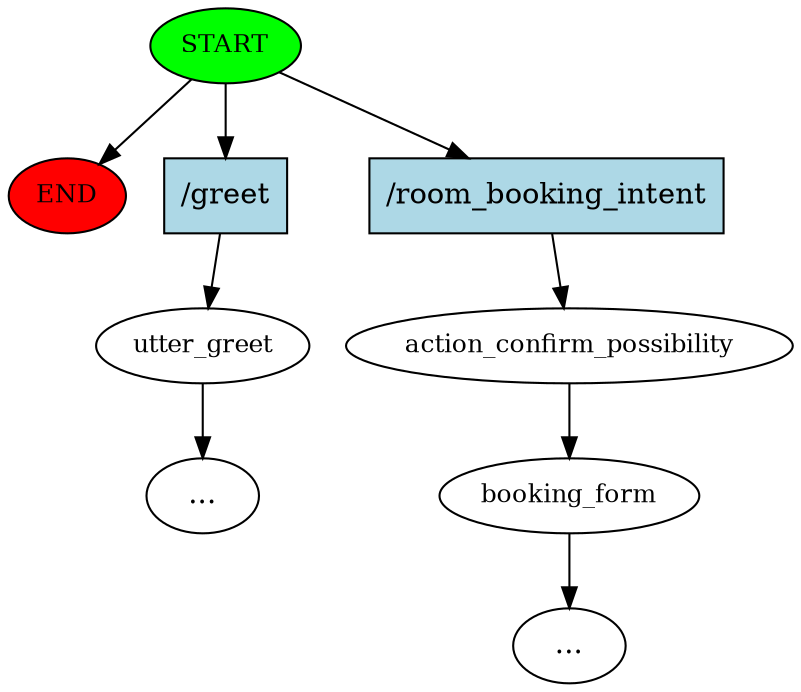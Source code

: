 digraph  {
0 [class="start active", fillcolor=green, fontsize=12, label=START, style=filled];
"-1" [class=end, fillcolor=red, fontsize=12, label=END, style=filled];
1 [class="", fontsize=12, label=utter_greet];
"-3" [class=ellipsis, label="..."];
2 [class="active dashed", fontsize=12, label=action_confirm_possibility];
3 [class="", fontsize=12, label=booking_form];
"-8" [class=ellipsis, label="..."];
14 [class=intent, fillcolor=lightblue, label="/greet", shape=rect, style=filled];
15 [class="intent active", fillcolor=lightblue, label="/room_booking_intent", shape=rect, style=filled];
0 -> "-1"  [class="", key=NONE, label=""];
0 -> 14  [class="", key=0];
0 -> 15  [class=active, key=0];
1 -> "-3"  [class="", key=NONE, label=""];
2 -> 3  [class="", key=NONE, label=""];
3 -> "-8"  [class="", key=NONE, label=""];
14 -> 1  [class="", key=0];
15 -> 2  [class=active, key=0];
}
